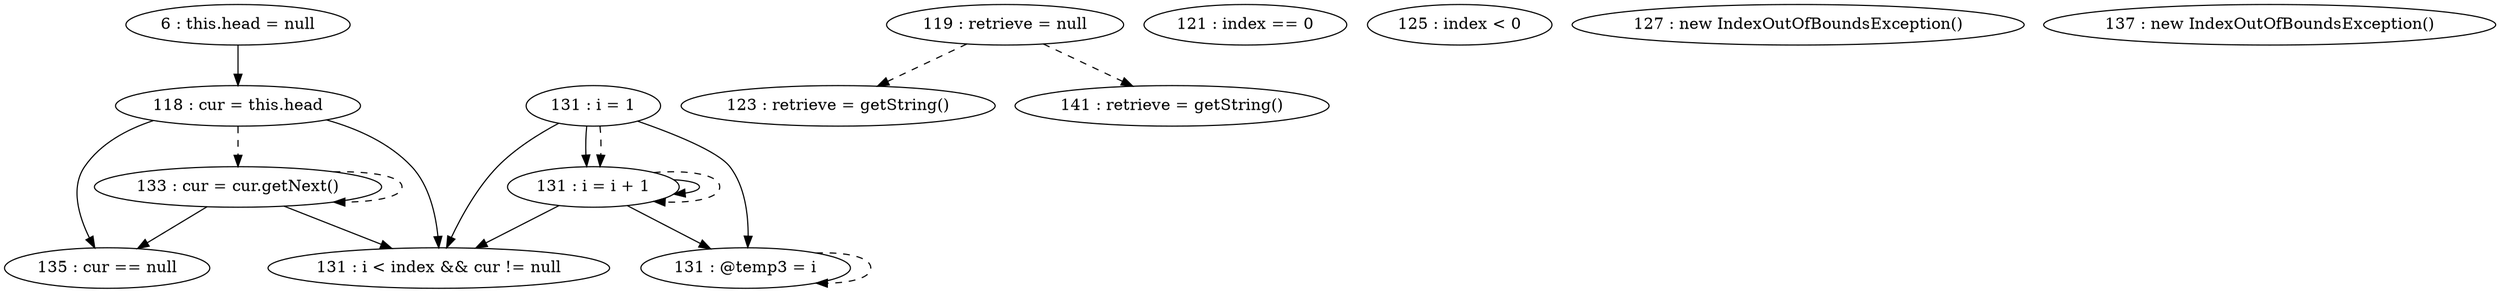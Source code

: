 digraph G {
"6 : this.head = null"
"6 : this.head = null" -> "118 : cur = this.head"
"118 : cur = this.head"
"118 : cur = this.head" -> "135 : cur == null"
"118 : cur = this.head" -> "131 : i < index && cur != null"
"118 : cur = this.head" -> "133 : cur = cur.getNext()" [style=dashed]
"119 : retrieve = null"
"119 : retrieve = null" -> "123 : retrieve = getString()" [style=dashed]
"119 : retrieve = null" -> "141 : retrieve = getString()" [style=dashed]
"121 : index == 0"
"123 : retrieve = getString()"
"125 : index < 0"
"127 : new IndexOutOfBoundsException()"
"131 : i = 1"
"131 : i = 1" -> "131 : @temp3 = i"
"131 : i = 1" -> "131 : i = i + 1"
"131 : i = 1" -> "131 : i < index && cur != null"
"131 : i = 1" -> "131 : i = i + 1" [style=dashed]
"131 : i < index && cur != null"
"133 : cur = cur.getNext()"
"133 : cur = cur.getNext()" -> "135 : cur == null"
"133 : cur = cur.getNext()" -> "131 : i < index && cur != null"
"133 : cur = cur.getNext()" -> "133 : cur = cur.getNext()" [style=dashed]
"131 : @temp3 = i"
"131 : @temp3 = i" -> "131 : @temp3 = i" [style=dashed]
"131 : i = i + 1"
"131 : i = i + 1" -> "131 : @temp3 = i"
"131 : i = i + 1" -> "131 : i = i + 1"
"131 : i = i + 1" -> "131 : i < index && cur != null"
"131 : i = i + 1" -> "131 : i = i + 1" [style=dashed]
"135 : cur == null"
"137 : new IndexOutOfBoundsException()"
"141 : retrieve = getString()"
}
